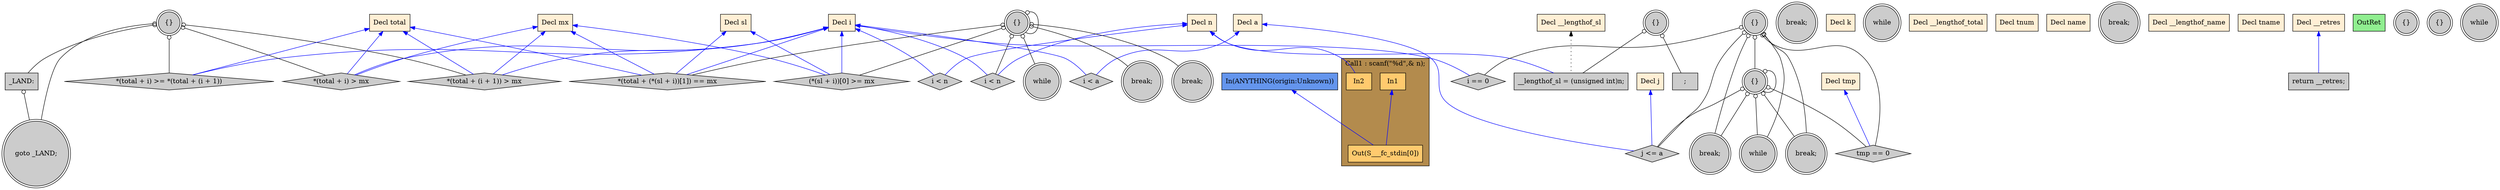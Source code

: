 digraph G {
  rankdir=TB;
  node [style="filled", ];
  32 [label="{}", fillcolor="#CCCCCC", shape=doublecircle, ];
  33 [label="j <= a", fillcolor="#CCCCCC", shape=diamond, ];
  34 [label="tmp == 0", fillcolor="#CCCCCC", shape=diamond, ];
  2 [label="Decl n", fillcolor="#FFEFD5", shape=box, ];
  35 [label="break;", fillcolor="#CCCCCC", shape=doublecircle, ];
  3 [label="Decl i", fillcolor="#FFEFD5", shape=box, ];
  36 [label="break;", fillcolor="#CCCCCC", shape=doublecircle, ];
  4 [label="Decl j", fillcolor="#FFEFD5", shape=box, ];
  37 [label="break;", fillcolor="#CCCCCC", shape=doublecircle, ];
  5 [label="Decl k", fillcolor="#FFEFD5", shape=box, ];
  38 [label="while", fillcolor="#CCCCCC", shape=doublecircle, ];
  6 [label="Decl a", fillcolor="#FFEFD5", shape=box, ];
  39 [label="i < a", fillcolor="#CCCCCC", shape=diamond, ];
  7 [label="Decl sl", fillcolor="#FFEFD5", shape=box, ];
  40 [label="{}", fillcolor="#CCCCCC", shape=doublecircle, ];
  8 [label="Decl __lengthof_sl", fillcolor="#FFEFD5", shape=box, ];
  41 [label="*(total + i) >= *(total + (i + 1))", fillcolor="#CCCCCC",
      shape=diamond, ];
  9 [label="Decl total", fillcolor="#FFEFD5", shape=box, ];
  42 [label="*(total + i) > mx", fillcolor="#CCCCCC", shape=diamond, ];
  10 [label="Decl __lengthof_total", fillcolor="#FFEFD5", shape=box, ];
  43 [label="goto _LAND;", fillcolor="#CCCCCC", shape=doublecircle, ];
  11 [label="Decl mx", fillcolor="#FFEFD5", shape=box, ];
  44 [label="_LAND:", fillcolor="#CCCCCC", shape=box, ];
  12 [label="Decl tnum", fillcolor="#FFEFD5", shape=box, ];
  45 [label="*(total + (i + 1)) > mx", fillcolor="#CCCCCC", shape=diamond, ];
  13 [label="Decl name", fillcolor="#FFEFD5", shape=box, ];
  46 [label="break;", fillcolor="#CCCCCC", shape=doublecircle, ];
  14 [label="Decl __lengthof_name", fillcolor="#FFEFD5", shape=box, ];
  47 [label="while", fillcolor="#CCCCCC", shape=doublecircle, ];
  15 [label="Decl tname", fillcolor="#FFEFD5", shape=box, ];
  48 [label="i < n", fillcolor="#CCCCCC", shape=diamond, ];
  16 [label="Decl tmp", fillcolor="#FFEFD5", shape=box, ];
  49 [label="{}", fillcolor="#CCCCCC", shape=doublecircle, ];
  17 [label="Decl __retres", fillcolor="#FFEFD5", shape=box, ];
  50 [label="(*(sl + i))[0] >= mx", fillcolor="#CCCCCC", shape=diamond, ];
  51 [label="*(total + (*(sl + i))[1]) == mx", fillcolor="#CCCCCC",
      shape=diamond, ];
  19 [label="In1", fillcolor="#FFCA6E", shape=box, ];
  52 [label="break;", fillcolor="#CCCCCC", shape=doublecircle, ];
  20 [label="In2", fillcolor="#FFCA6E", shape=box, ];
  53 [label="break;", fillcolor="#CCCCCC", shape=doublecircle, ];
  21 [label="Out(S___fc_stdin[0])", fillcolor="#FFCA6E", shape=box, ];
  54 [label="return __retres;", fillcolor="#CCCCCC", shape=box, ];
  22 [label="{}", fillcolor="#CCCCCC", shape=doublecircle, ];
  55 [label="OutRet", fillcolor="#90EE90", shape=box, ];
  23 [label=";", fillcolor="#CCCCCC", shape=box, ];
  56 [label="In(ANYTHING(origin:Unknown))", fillcolor="#6495ED", shape=box, ];
  24 [label="__lengthof_sl = (unsigned int)n;", fillcolor="#CCCCCC",
      shape=box, ];
  25 [label="{}", fillcolor="#CCCCCC", shape=doublecircle, ];
  26 [label="{}", fillcolor="#CCCCCC", shape=doublecircle, ];
  27 [label="while", fillcolor="#CCCCCC", shape=doublecircle, ];
  28 [label="i < n", fillcolor="#CCCCCC", shape=diamond, ];
  29 [label="{}", fillcolor="#CCCCCC", shape=doublecircle, ];
  30 [label="i == 0", fillcolor="#CCCCCC", shape=diamond, ];
  31 [label="while", fillcolor="#CCCCCC", shape=doublecircle, ];
  
  subgraph cluster_Call1 { label="Call1 : scanf(\"%d\",& n);";
                           fillcolor="#B38B4D"; style="filled"; 21;20;19;
     };
  
  edge [dir=back, ];
  29 -> 32 [color="#000000", arrowtail=odot, ];
  32 -> 32 [color="#000000", arrowtail=odot, ];
  4 -> 33 [color="#0000FF", ];
  6 -> 33 [color="#0000FF", ];
  29 -> 33 [color="#000000", arrowtail=odot, ];
  32 -> 33 [color="#000000", arrowtail=odot, ];
  16 -> 34 [color="#0000FF", ];
  29 -> 34 [color="#000000", arrowtail=odot, ];
  32 -> 34 [color="#000000", arrowtail=odot, ];
  29 -> 35 [color="#000000", arrowtail=odot, ];
  32 -> 35 [color="#000000", arrowtail=odot, ];
  29 -> 36 [color="#000000", arrowtail=odot, ];
  32 -> 36 [color="#000000", arrowtail=odot, ];
  3 -> 39 [color="#0000FF", ];
  6 -> 39 [color="#0000FF", ];
  3 -> 41 [color="#0000FF", ];
  9 -> 41 [color="#0000FF", ];
  40 -> 41 [color="#000000", arrowtail=odot, ];
  3 -> 42 [color="#0000FF", ];
  9 -> 42 [color="#0000FF", ];
  11 -> 42 [color="#0000FF", ];
  40 -> 42 [color="#000000", arrowtail=odot, ];
  40 -> 43 [color="#000000", arrowtail=odot, ];
  44 -> 43 [color="#000000", arrowtail=odot, ];
  40 -> 44 [color="#000000", arrowtail=odot, ];
  3 -> 45 [color="#0000FF", ];
  9 -> 45 [color="#0000FF", ];
  11 -> 45 [color="#0000FF", ];
  40 -> 45 [color="#000000", arrowtail=odot, ];
  49 -> 47 [color="#000000", arrowtail=odot, ];
  2 -> 48 [color="#0000FF", ];
  3 -> 48 [color="#0000FF", ];
  49 -> 48 [color="#000000", arrowtail=odot, ];
  49 -> 49 [color="#000000", arrowtail=odot, ];
  3 -> 50 [color="#0000FF", ];
  7 -> 50 [color="#0000FF", ];
  11 -> 50 [color="#0000FF", ];
  49 -> 50 [color="#000000", arrowtail=odot, ];
  3 -> 51 [color="#0000FF", ];
  7 -> 51 [color="#0000FF", ];
  9 -> 51 [color="#0000FF", ];
  11 -> 51 [color="#0000FF", ];
  49 -> 51 [color="#000000", arrowtail=odot, ];
  49 -> 52 [color="#000000", arrowtail=odot, ];
  2 -> 20 [color="#0000FF", ];
  49 -> 53 [color="#000000", arrowtail=odot, ];
  19 -> 21 [color="#0000FF", ];
  56 -> 21 [color="#0000FF", ];
  17 -> 54 [color="#0000FF", ];
  22 -> 23 [color="#000000", arrowtail=odot, ];
  2 -> 24 [color="#0000FF", ];
  8 -> 24 [color="#000000", style="dotted", ];
  22 -> 24 [color="#000000", arrowtail=odot, ];
  2 -> 28 [color="#0000FF", ];
  3 -> 28 [color="#0000FF", ];
  3 -> 30 [color="#0000FF", ];
  29 -> 30 [color="#000000", arrowtail=odot, ];
  29 -> 31 [color="#000000", arrowtail=odot, ];
  32 -> 31 [color="#000000", arrowtail=odot, ];
  
  }